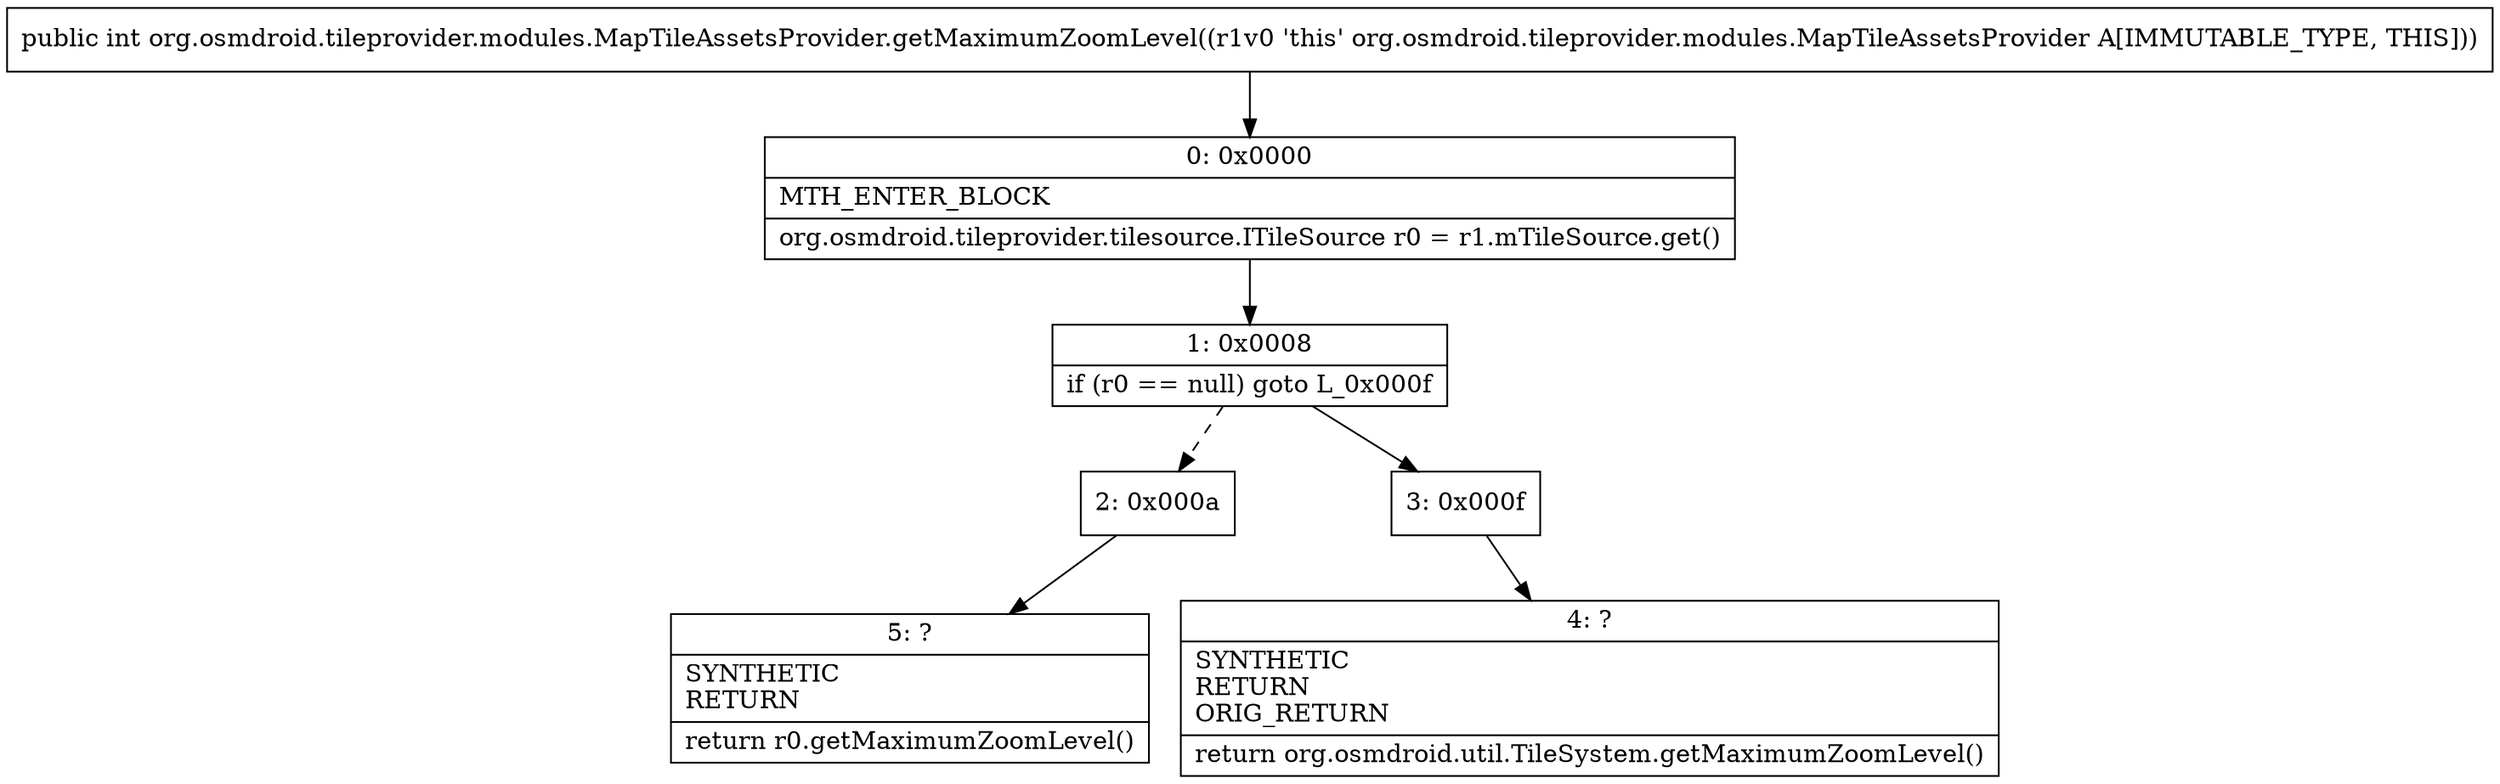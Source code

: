 digraph "CFG fororg.osmdroid.tileprovider.modules.MapTileAssetsProvider.getMaximumZoomLevel()I" {
Node_0 [shape=record,label="{0\:\ 0x0000|MTH_ENTER_BLOCK\l|org.osmdroid.tileprovider.tilesource.ITileSource r0 = r1.mTileSource.get()\l}"];
Node_1 [shape=record,label="{1\:\ 0x0008|if (r0 == null) goto L_0x000f\l}"];
Node_2 [shape=record,label="{2\:\ 0x000a}"];
Node_3 [shape=record,label="{3\:\ 0x000f}"];
Node_4 [shape=record,label="{4\:\ ?|SYNTHETIC\lRETURN\lORIG_RETURN\l|return org.osmdroid.util.TileSystem.getMaximumZoomLevel()\l}"];
Node_5 [shape=record,label="{5\:\ ?|SYNTHETIC\lRETURN\l|return r0.getMaximumZoomLevel()\l}"];
MethodNode[shape=record,label="{public int org.osmdroid.tileprovider.modules.MapTileAssetsProvider.getMaximumZoomLevel((r1v0 'this' org.osmdroid.tileprovider.modules.MapTileAssetsProvider A[IMMUTABLE_TYPE, THIS])) }"];
MethodNode -> Node_0;
Node_0 -> Node_1;
Node_1 -> Node_2[style=dashed];
Node_1 -> Node_3;
Node_2 -> Node_5;
Node_3 -> Node_4;
}

